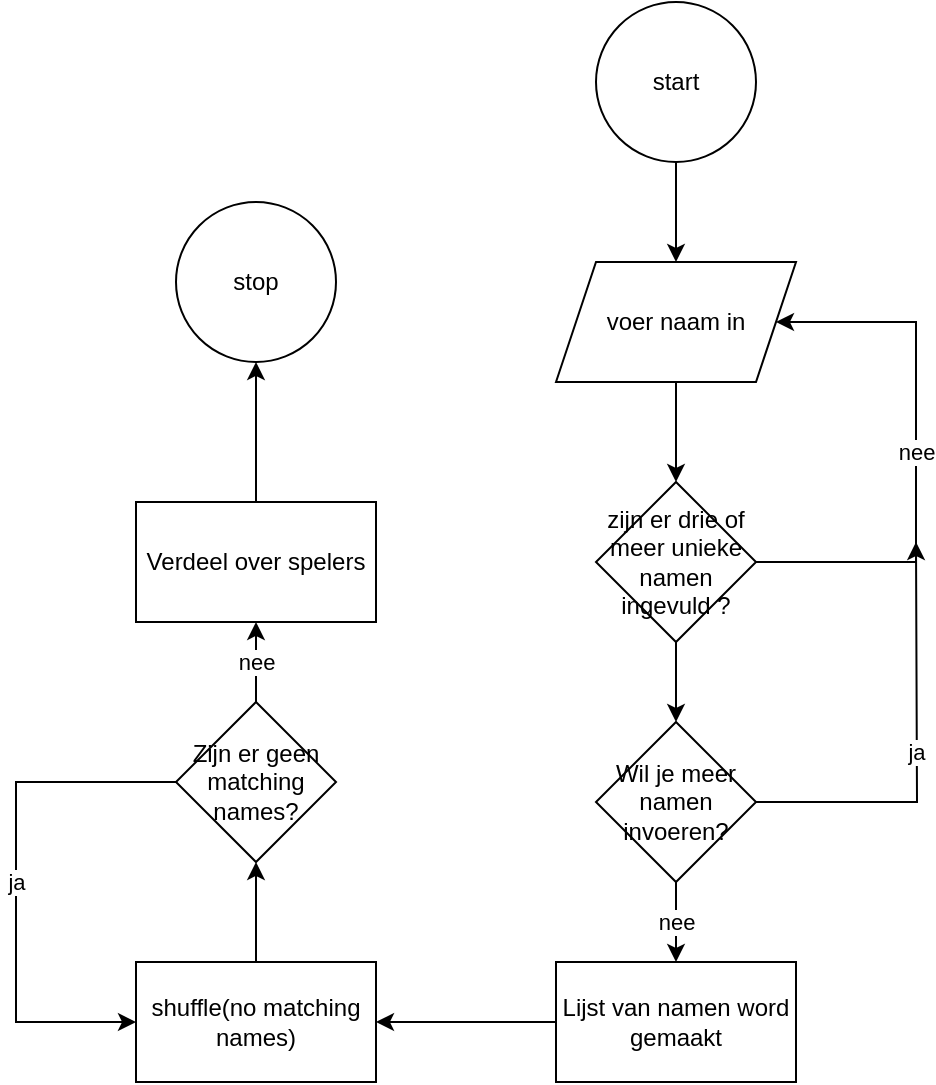<mxfile version="20.7.4" type="device"><diagram id="uEA8k9ChkLe04Qcx07B1" name="Page-1"><mxGraphModel dx="886" dy="618" grid="1" gridSize="10" guides="1" tooltips="1" connect="1" arrows="1" fold="1" page="1" pageScale="1" pageWidth="827" pageHeight="1169" math="0" shadow="0"><root><mxCell id="0"/><mxCell id="1" parent="0"/><mxCell id="6Jn-NDB_HqHDU_jG89q6-6" value="" style="edgeStyle=orthogonalEdgeStyle;rounded=0;orthogonalLoop=1;jettySize=auto;html=1;" edge="1" parent="1" source="6Jn-NDB_HqHDU_jG89q6-1" target="6Jn-NDB_HqHDU_jG89q6-2"><mxGeometry relative="1" as="geometry"/></mxCell><mxCell id="6Jn-NDB_HqHDU_jG89q6-1" value="start" style="ellipse;whiteSpace=wrap;html=1;aspect=fixed;" vertex="1" parent="1"><mxGeometry x="380" y="20" width="80" height="80" as="geometry"/></mxCell><mxCell id="6Jn-NDB_HqHDU_jG89q6-5" value="" style="edgeStyle=orthogonalEdgeStyle;rounded=0;orthogonalLoop=1;jettySize=auto;html=1;" edge="1" parent="1" source="6Jn-NDB_HqHDU_jG89q6-2" target="6Jn-NDB_HqHDU_jG89q6-3"><mxGeometry relative="1" as="geometry"/></mxCell><mxCell id="6Jn-NDB_HqHDU_jG89q6-2" value="voer naam in" style="shape=parallelogram;perimeter=parallelogramPerimeter;whiteSpace=wrap;html=1;fixedSize=1;" vertex="1" parent="1"><mxGeometry x="360" y="150" width="120" height="60" as="geometry"/></mxCell><mxCell id="6Jn-NDB_HqHDU_jG89q6-4" value="nee" style="edgeStyle=orthogonalEdgeStyle;rounded=0;orthogonalLoop=1;jettySize=auto;html=1;entryX=1;entryY=0.5;entryDx=0;entryDy=0;" edge="1" parent="1" source="6Jn-NDB_HqHDU_jG89q6-3" target="6Jn-NDB_HqHDU_jG89q6-2"><mxGeometry relative="1" as="geometry"><Array as="points"><mxPoint x="540" y="300"/><mxPoint x="540" y="180"/></Array></mxGeometry></mxCell><mxCell id="6Jn-NDB_HqHDU_jG89q6-35" value="" style="edgeStyle=orthogonalEdgeStyle;rounded=0;orthogonalLoop=1;jettySize=auto;html=1;" edge="1" parent="1" source="6Jn-NDB_HqHDU_jG89q6-3" target="6Jn-NDB_HqHDU_jG89q6-34"><mxGeometry relative="1" as="geometry"/></mxCell><mxCell id="6Jn-NDB_HqHDU_jG89q6-3" value="zijn er drie of meer unieke namen ingevuld ?" style="rhombus;whiteSpace=wrap;html=1;" vertex="1" parent="1"><mxGeometry x="380" y="260" width="80" height="80" as="geometry"/></mxCell><mxCell id="6Jn-NDB_HqHDU_jG89q6-29" value="" style="edgeStyle=orthogonalEdgeStyle;rounded=0;orthogonalLoop=1;jettySize=auto;html=1;" edge="1" parent="1" source="6Jn-NDB_HqHDU_jG89q6-26" target="6Jn-NDB_HqHDU_jG89q6-28"><mxGeometry relative="1" as="geometry"/></mxCell><mxCell id="6Jn-NDB_HqHDU_jG89q6-26" value="Lijst van namen word gemaakt" style="whiteSpace=wrap;html=1;" vertex="1" parent="1"><mxGeometry x="360" y="500" width="120" height="60" as="geometry"/></mxCell><mxCell id="6Jn-NDB_HqHDU_jG89q6-39" value="" style="edgeStyle=orthogonalEdgeStyle;rounded=0;orthogonalLoop=1;jettySize=auto;html=1;" edge="1" parent="1" source="6Jn-NDB_HqHDU_jG89q6-28" target="6Jn-NDB_HqHDU_jG89q6-38"><mxGeometry relative="1" as="geometry"/></mxCell><mxCell id="6Jn-NDB_HqHDU_jG89q6-28" value="shuffle(no matching names)" style="whiteSpace=wrap;html=1;" vertex="1" parent="1"><mxGeometry x="150" y="500" width="120" height="60" as="geometry"/></mxCell><mxCell id="6Jn-NDB_HqHDU_jG89q6-33" value="" style="edgeStyle=orthogonalEdgeStyle;rounded=0;orthogonalLoop=1;jettySize=auto;html=1;" edge="1" parent="1" source="6Jn-NDB_HqHDU_jG89q6-30" target="6Jn-NDB_HqHDU_jG89q6-32"><mxGeometry relative="1" as="geometry"/></mxCell><mxCell id="6Jn-NDB_HqHDU_jG89q6-30" value="Verdeel over spelers" style="whiteSpace=wrap;html=1;" vertex="1" parent="1"><mxGeometry x="150" y="270" width="120" height="60" as="geometry"/></mxCell><mxCell id="6Jn-NDB_HqHDU_jG89q6-32" value="stop" style="ellipse;whiteSpace=wrap;html=1;" vertex="1" parent="1"><mxGeometry x="170" y="120" width="80" height="80" as="geometry"/></mxCell><mxCell id="6Jn-NDB_HqHDU_jG89q6-36" value="ja" style="edgeStyle=orthogonalEdgeStyle;rounded=0;orthogonalLoop=1;jettySize=auto;html=1;exitX=1;exitY=0.5;exitDx=0;exitDy=0;" edge="1" parent="1" source="6Jn-NDB_HqHDU_jG89q6-34"><mxGeometry relative="1" as="geometry"><mxPoint x="540" y="290" as="targetPoint"/></mxGeometry></mxCell><mxCell id="6Jn-NDB_HqHDU_jG89q6-37" value="nee" style="edgeStyle=orthogonalEdgeStyle;rounded=0;orthogonalLoop=1;jettySize=auto;html=1;" edge="1" parent="1" source="6Jn-NDB_HqHDU_jG89q6-34" target="6Jn-NDB_HqHDU_jG89q6-26"><mxGeometry relative="1" as="geometry"/></mxCell><mxCell id="6Jn-NDB_HqHDU_jG89q6-34" value="Wil je meer namen invoeren?" style="rhombus;whiteSpace=wrap;html=1;" vertex="1" parent="1"><mxGeometry x="380" y="380" width="80" height="80" as="geometry"/></mxCell><mxCell id="6Jn-NDB_HqHDU_jG89q6-40" value="nee" style="edgeStyle=orthogonalEdgeStyle;rounded=0;orthogonalLoop=1;jettySize=auto;html=1;" edge="1" parent="1" source="6Jn-NDB_HqHDU_jG89q6-38" target="6Jn-NDB_HqHDU_jG89q6-30"><mxGeometry relative="1" as="geometry"/></mxCell><mxCell id="6Jn-NDB_HqHDU_jG89q6-41" value="ja" style="edgeStyle=orthogonalEdgeStyle;rounded=0;orthogonalLoop=1;jettySize=auto;html=1;exitX=0;exitY=0.5;exitDx=0;exitDy=0;entryX=0;entryY=0.5;entryDx=0;entryDy=0;" edge="1" parent="1" source="6Jn-NDB_HqHDU_jG89q6-38" target="6Jn-NDB_HqHDU_jG89q6-28"><mxGeometry relative="1" as="geometry"><Array as="points"><mxPoint x="90" y="410"/><mxPoint x="90" y="530"/></Array></mxGeometry></mxCell><mxCell id="6Jn-NDB_HqHDU_jG89q6-38" value="Zijn er geen matching names?" style="rhombus;whiteSpace=wrap;html=1;" vertex="1" parent="1"><mxGeometry x="170" y="370" width="80" height="80" as="geometry"/></mxCell></root></mxGraphModel></diagram></mxfile>